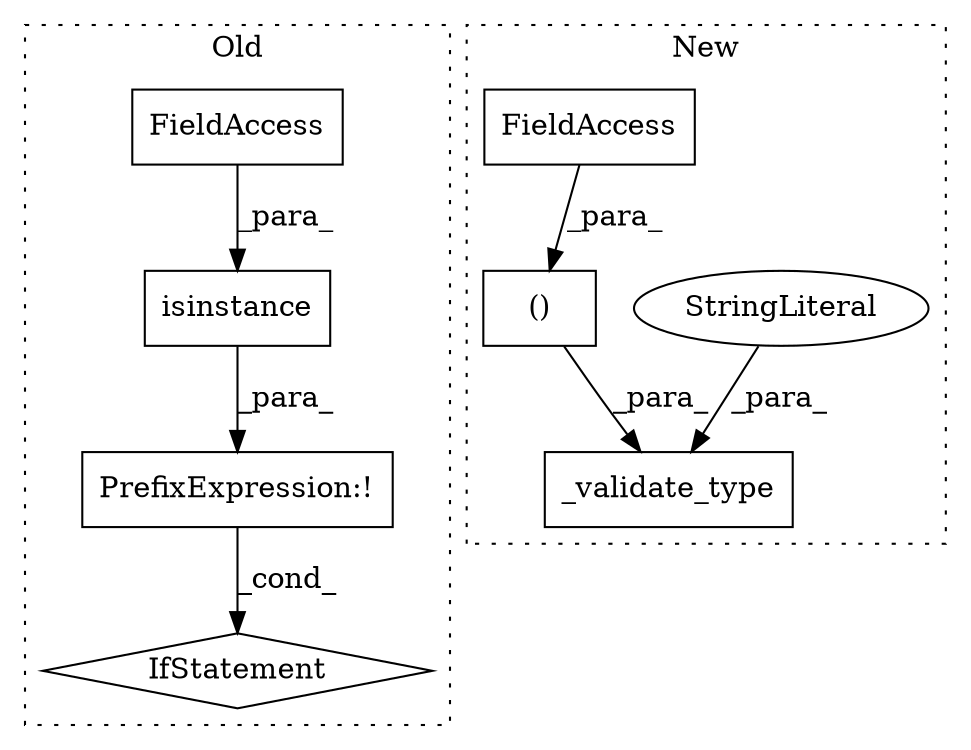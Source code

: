 digraph G {
subgraph cluster0 {
1 [label="isinstance" a="32" s="14259,14279" l="11,1" shape="box"];
4 [label="IfStatement" a="25" s="14236,14280" l="4,2" shape="diamond"];
7 [label="FieldAccess" a="22" s="14275" l="4" shape="box"];
8 [label="PrefixExpression:!" a="38" s="14258" l="1" shape="box"];
label = "Old";
style="dotted";
}
subgraph cluster1 {
2 [label="_validate_type" a="32" s="13727,13800" l="15,1" shape="box"];
3 [label="()" a="106" s="13752" l="40" shape="box"];
5 [label="StringLiteral" a="45" s="13794" l="6" shape="ellipse"];
6 [label="FieldAccess" a="22" s="13769" l="4" shape="box"];
label = "New";
style="dotted";
}
1 -> 8 [label="_para_"];
3 -> 2 [label="_para_"];
5 -> 2 [label="_para_"];
6 -> 3 [label="_para_"];
7 -> 1 [label="_para_"];
8 -> 4 [label="_cond_"];
}